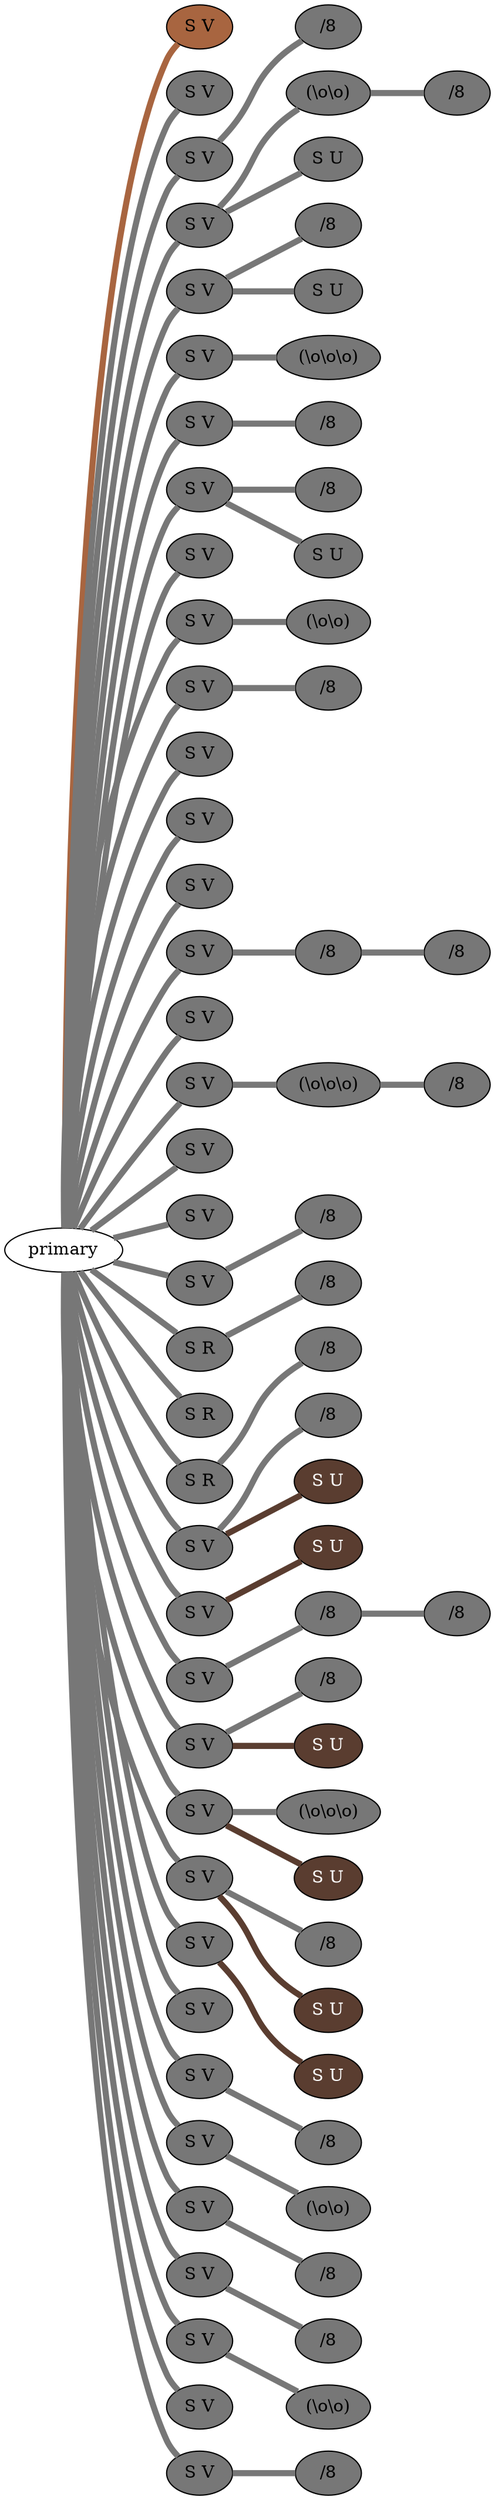 graph {
 graph [rankdir=LR]
"1" [qtype="pendant_node", pendant_colors="#A86540", pendant_ply="S", pendant_attach="V", pendant_length="27.0", label="S V", style=filled, fillcolor="#A86540", fontcolor="#000000"]
"primary" -- "1" [qtype="pendant_link",penwidth=5,color="#A86540"]
"2" [qtype="pendant_node", pendant_colors="#777777", pendant_ply="S", pendant_attach="V", pendant_length="32.0", label="S V", style=filled, fillcolor="#777777", fontcolor="#000000"]
"primary" -- "2" [qtype="pendant_link",penwidth=5,color="#777777"]
"3" [qtype="pendant_node", pendant_colors="#777777", pendant_ply="S", pendant_attach="V", pendant_length="27.0", label="S V", style=filled, fillcolor="#777777", fontcolor="#000000"]
"primary" -- "3" [qtype="pendant_link",penwidth=5,color="#777777"]
"3:0" [qtype="knot_node", knot_value="1", knot_type="E", knot_position="10.0", knot_spin="S", label="/8", style=filled, fillcolor="#777777" , fontcolor="#000000"]
"3" -- "3:0" [qtype="knot_link",penwidth=5,color="#777777"]
"4" [qtype="pendant_node", pendant_colors="#777777", pendant_ply="S", pendant_attach="V", pendant_length="30.0", label="S V", style=filled, fillcolor="#777777", fontcolor="#000000"]
"primary" -- "4" [qtype="pendant_link",penwidth=5,color="#777777"]
"4:0" [qtype="knot_node", knot_value="2", knot_type="L", knot_position="12.0", knot_spin="Z", label="(\\o\\o)", style=filled, fillcolor="#777777" , fontcolor="#000000"]
"4" -- "4:0" [qtype="knot_link",penwidth=5,color="#777777"]
"4:1" [qtype="knot_node", knot_value="1", knot_type="E", knot_position="19.5", knot_spin="S", label="/8", style=filled, fillcolor="#777777" , fontcolor="#000000"]
"4:0" -- "4:1" [qtype="knot_link",penwidth=5,color="#777777"]
"4s1" [qtype="pendant_node", pendant_colors="#777777", pendant_ply="S", pendant_attach="U", pendant_length="18.0", label="S U", style=filled, fillcolor="#777777", fontcolor="#000000"]
"4" -- "4s1" [qtype="pendant_link",penwidth=5,color="#777777"]
"5" [qtype="pendant_node", pendant_colors="#777777", pendant_ply="S", pendant_attach="V", pendant_length="30.5", label="S V", style=filled, fillcolor="#777777", fontcolor="#000000"]
"primary" -- "5" [qtype="pendant_link",penwidth=5,color="#777777"]
"5:0" [qtype="knot_node", knot_value="1", knot_type="E", knot_position="11.0", knot_spin="S", label="/8", style=filled, fillcolor="#777777" , fontcolor="#000000"]
"5" -- "5:0" [qtype="knot_link",penwidth=5,color="#777777"]
"5s1" [qtype="pendant_node", pendant_colors="#777777", pendant_ply="S", pendant_attach="U", pendant_length="15.5", label="S U", style=filled, fillcolor="#777777", fontcolor="#000000"]
"5" -- "5s1" [qtype="pendant_link",penwidth=5,color="#777777"]
"6" [qtype="pendant_node", pendant_colors="#777777", pendant_ply="S", pendant_attach="V", pendant_length="30.5", label="S V", style=filled, fillcolor="#777777", fontcolor="#000000"]
"primary" -- "6" [qtype="pendant_link",penwidth=5,color="#777777"]
"6:0" [qtype="knot_node", knot_value="3", knot_type="L", knot_position="10.0", knot_spin="Z", label="(\\o\\o\\o)", style=filled, fillcolor="#777777" , fontcolor="#000000"]
"6" -- "6:0" [qtype="knot_link",penwidth=5,color="#777777"]
"7" [qtype="pendant_node", pendant_colors="#777777", pendant_ply="S", pendant_attach="V", pendant_length="15.0", label="S V", style=filled, fillcolor="#777777", fontcolor="#000000"]
"primary" -- "7" [qtype="pendant_link",penwidth=5,color="#777777"]
"7:0" [qtype="knot_node", knot_value="1", knot_type="E", knot_position="10.0", knot_spin="S", label="/8", style=filled, fillcolor="#777777" , fontcolor="#000000"]
"7" -- "7:0" [qtype="knot_link",penwidth=5,color="#777777"]
"8" [qtype="pendant_node", pendant_colors="#777777", pendant_ply="S", pendant_attach="V", pendant_length="37.0", label="S V", style=filled, fillcolor="#777777", fontcolor="#000000"]
"primary" -- "8" [qtype="pendant_link",penwidth=5,color="#777777"]
"8:0" [qtype="knot_node", knot_value="1", knot_type="E", knot_position="10.0", knot_spin="S", label="/8", style=filled, fillcolor="#777777" , fontcolor="#000000"]
"8" -- "8:0" [qtype="knot_link",penwidth=5,color="#777777"]
"8s1" [qtype="pendant_node", pendant_colors="#777777", pendant_ply="S", pendant_attach="U", pendant_length="15.0", label="S U", style=filled, fillcolor="#777777", fontcolor="#000000"]
"8" -- "8s1" [qtype="pendant_link",penwidth=5,color="#777777"]
"9" [qtype="pendant_node", pendant_colors="#777777", pendant_ply="S", pendant_attach="V", pendant_length="36.5", label="S V", style=filled, fillcolor="#777777", fontcolor="#000000"]
"primary" -- "9" [qtype="pendant_link",penwidth=5,color="#777777"]
"10" [qtype="pendant_node", pendant_colors="#777777", pendant_ply="S", pendant_attach="V", pendant_length="37.0", label="S V", style=filled, fillcolor="#777777", fontcolor="#000000"]
"primary" -- "10" [qtype="pendant_link",penwidth=5,color="#777777"]
"10:0" [qtype="knot_node", knot_value="2", knot_type="L", knot_position="10.0", knot_spin="Z", label="(\\o\\o)", style=filled, fillcolor="#777777" , fontcolor="#000000"]
"10" -- "10:0" [qtype="knot_link",penwidth=5,color="#777777"]
"11" [qtype="pendant_node", pendant_colors="#777777", pendant_ply="S", pendant_attach="V", pendant_length="31.0", label="S V", style=filled, fillcolor="#777777", fontcolor="#000000"]
"primary" -- "11" [qtype="pendant_link",penwidth=5,color="#777777"]
"11:0" [qtype="knot_node", knot_value="1", knot_type="E", knot_position="8.5", knot_spin="S", label="/8", style=filled, fillcolor="#777777" , fontcolor="#000000"]
"11" -- "11:0" [qtype="knot_link",penwidth=5,color="#777777"]
"12" [qtype="pendant_node", pendant_colors="#777777", pendant_ply="S", pendant_attach="V", pendant_length="41.0", label="S V", style=filled, fillcolor="#777777", fontcolor="#000000"]
"primary" -- "12" [qtype="pendant_link",penwidth=5,color="#777777"]
"13" [qtype="pendant_node", pendant_colors="#777777", pendant_ply="S", pendant_attach="V", pendant_length="31.0", label="S V", style=filled, fillcolor="#777777", fontcolor="#000000"]
"primary" -- "13" [qtype="pendant_link",penwidth=5,color="#777777"]
"14" [qtype="pendant_node", pendant_colors="#777777", pendant_ply="S", pendant_attach="V", pendant_length="29.0", label="S V", style=filled, fillcolor="#777777", fontcolor="#000000"]
"primary" -- "14" [qtype="pendant_link",penwidth=5,color="#777777"]
"15" [qtype="pendant_node", pendant_colors="#777777", pendant_ply="S", pendant_attach="V", pendant_length="31.0", label="S V", style=filled, fillcolor="#777777", fontcolor="#000000"]
"primary" -- "15" [qtype="pendant_link",penwidth=5,color="#777777"]
"15:0" [qtype="knot_node", knot_value="1", knot_type="E", knot_position="9.0", knot_spin="S", label="/8", style=filled, fillcolor="#777777" , fontcolor="#000000"]
"15" -- "15:0" [qtype="knot_link",penwidth=5,color="#777777"]
"15:1" [qtype="knot_node", knot_value="1", knot_type="E", knot_position="18.0", knot_spin="S", label="/8", style=filled, fillcolor="#777777" , fontcolor="#000000"]
"15:0" -- "15:1" [qtype="knot_link",penwidth=5,color="#777777"]
"16" [qtype="pendant_node", pendant_colors="#777777", pendant_ply="S", pendant_attach="V", pendant_length="38.5", label="S V", style=filled, fillcolor="#777777", fontcolor="#000000"]
"primary" -- "16" [qtype="pendant_link",penwidth=5,color="#777777"]
"17" [qtype="pendant_node", pendant_colors="#777777", pendant_ply="S", pendant_attach="V", pendant_length="24.5", label="S V", style=filled, fillcolor="#777777", fontcolor="#000000"]
"primary" -- "17" [qtype="pendant_link",penwidth=5,color="#777777"]
"17:0" [qtype="knot_node", knot_value="3", knot_type="L", knot_position="10.0", knot_spin="Z", label="(\\o\\o\\o)", style=filled, fillcolor="#777777" , fontcolor="#000000"]
"17" -- "17:0" [qtype="knot_link",penwidth=5,color="#777777"]
"17:1" [qtype="knot_node", knot_value="1", knot_type="E", knot_position="19.5", knot_spin="S", label="/8", style=filled, fillcolor="#777777" , fontcolor="#000000"]
"17:0" -- "17:1" [qtype="knot_link",penwidth=5,color="#777777"]
"18" [qtype="pendant_node", pendant_colors="#777777", pendant_ply="S", pendant_attach="V", pendant_length="36.0", label="S V", style=filled, fillcolor="#777777", fontcolor="#000000"]
"primary" -- "18" [qtype="pendant_link",penwidth=5,color="#777777"]
"19" [qtype="pendant_node", pendant_colors="#777777", pendant_ply="S", pendant_attach="V", pendant_length="21.0", label="S V", style=filled, fillcolor="#777777", fontcolor="#000000"]
"primary" -- "19" [qtype="pendant_link",penwidth=5,color="#777777"]
"20" [qtype="pendant_node", pendant_colors="#777777", pendant_ply="S", pendant_attach="V", pendant_length="37.0", label="S V", style=filled, fillcolor="#777777", fontcolor="#000000"]
"primary" -- "20" [qtype="pendant_link",penwidth=5,color="#777777"]
"20:0" [qtype="knot_node", knot_value="1", knot_type="E", knot_position="10.5", knot_spin="S", label="/8", style=filled, fillcolor="#777777" , fontcolor="#000000"]
"20" -- "20:0" [qtype="knot_link",penwidth=5,color="#777777"]
"21" [qtype="pendant_node", pendant_colors="#777777", pendant_ply="S", pendant_attach="R", pendant_length="30.5", label="S R", style=filled, fillcolor="#777777", fontcolor="#000000"]
"primary" -- "21" [qtype="pendant_link",penwidth=5,color="#777777"]
"21:0" [qtype="knot_node", knot_value="1", knot_type="E", knot_position="10.5", knot_spin="S", label="/8", style=filled, fillcolor="#777777" , fontcolor="#000000"]
"21" -- "21:0" [qtype="knot_link",penwidth=5,color="#777777"]
"22" [qtype="pendant_node", pendant_colors="#777777", pendant_ply="S", pendant_attach="R", pendant_length="31.5", label="S R", style=filled, fillcolor="#777777", fontcolor="#000000"]
"primary" -- "22" [qtype="pendant_link",penwidth=5,color="#777777"]
"23" [qtype="pendant_node", pendant_colors="#777777", pendant_ply="S", pendant_attach="R", pendant_length="31.5", label="S R", style=filled, fillcolor="#777777", fontcolor="#000000"]
"primary" -- "23" [qtype="pendant_link",penwidth=5,color="#777777"]
"23:0" [qtype="knot_node", knot_value="1", knot_type="E", knot_position="10.5", knot_spin="S", label="/8", style=filled, fillcolor="#777777" , fontcolor="#000000"]
"23" -- "23:0" [qtype="knot_link",penwidth=5,color="#777777"]
"24" [qtype="pendant_node", pendant_colors="#777777", pendant_ply="S", pendant_attach="V", pendant_length="34.5", label="S V", style=filled, fillcolor="#777777", fontcolor="#000000"]
"primary" -- "24" [qtype="pendant_link",penwidth=5,color="#777777"]
"24:0" [qtype="knot_node", knot_value="1", knot_type="E", knot_position="19.5", knot_spin="S", label="/8", style=filled, fillcolor="#777777" , fontcolor="#000000"]
"24" -- "24:0" [qtype="knot_link",penwidth=5,color="#777777"]
"24s1" [qtype="pendant_node", pendant_colors="#5A3D30", pendant_ply="S", pendant_attach="U", pendant_length="9.0", label="S U", style=filled, fillcolor="#5A3D30", fontcolor="#ffffff"]
"24" -- "24s1" [qtype="pendant_link",penwidth=5,color="#5A3D30"]
"25" [qtype="pendant_node", pendant_colors="#777777", pendant_ply="S", pendant_attach="V", pendant_length="42.0", label="S V", style=filled, fillcolor="#777777", fontcolor="#000000"]
"primary" -- "25" [qtype="pendant_link",penwidth=5,color="#777777"]
"25s1" [qtype="pendant_node", pendant_colors="#5A3D30", pendant_ply="S", pendant_attach="U", pendant_length="21.0", label="S U", style=filled, fillcolor="#5A3D30", fontcolor="#ffffff"]
"25" -- "25s1" [qtype="pendant_link",penwidth=5,color="#5A3D30"]
"26" [qtype="pendant_node", pendant_colors="#777777", pendant_ply="S", pendant_attach="V", pendant_length="36.0", label="S V", style=filled, fillcolor="#777777", fontcolor="#000000"]
"primary" -- "26" [qtype="pendant_link",penwidth=5,color="#777777"]
"26:0" [qtype="knot_node", knot_value="1", knot_type="E", knot_position="10.0", knot_spin="S", label="/8", style=filled, fillcolor="#777777" , fontcolor="#000000"]
"26" -- "26:0" [qtype="knot_link",penwidth=5,color="#777777"]
"26:1" [qtype="knot_node", knot_value="1", knot_type="E", knot_position="18.0", knot_spin="S", label="/8", style=filled, fillcolor="#777777" , fontcolor="#000000"]
"26:0" -- "26:1" [qtype="knot_link",penwidth=5,color="#777777"]
"27" [qtype="pendant_node", pendant_colors="#777777", pendant_ply="S", pendant_attach="V", pendant_length="37.0", label="S V", style=filled, fillcolor="#777777", fontcolor="#000000"]
"primary" -- "27" [qtype="pendant_link",penwidth=5,color="#777777"]
"27:0" [qtype="knot_node", knot_value="1", knot_type="E", knot_position="11.5", knot_spin="S", label="/8", style=filled, fillcolor="#777777" , fontcolor="#000000"]
"27" -- "27:0" [qtype="knot_link",penwidth=5,color="#777777"]
"27s1" [qtype="pendant_node", pendant_colors="#5A3D30", pendant_ply="S", pendant_attach="U", pendant_length="20.0", label="S U", style=filled, fillcolor="#5A3D30", fontcolor="#ffffff"]
"27" -- "27s1" [qtype="pendant_link",penwidth=5,color="#5A3D30"]
"28" [qtype="pendant_node", pendant_colors="#777777", pendant_ply="S", pendant_attach="V", pendant_length="37.0", label="S V", style=filled, fillcolor="#777777", fontcolor="#000000"]
"primary" -- "28" [qtype="pendant_link",penwidth=5,color="#777777"]
"28:0" [qtype="knot_node", knot_value="3", knot_type="L", knot_position="11.0", knot_spin="Z", label="(\\o\\o\\o)", style=filled, fillcolor="#777777" , fontcolor="#000000"]
"28" -- "28:0" [qtype="knot_link",penwidth=5,color="#777777"]
"28s1" [qtype="pendant_node", pendant_colors="#5A3D30", pendant_ply="S", pendant_attach="U", pendant_length="18.0", label="S U", style=filled, fillcolor="#5A3D30", fontcolor="#ffffff"]
"28" -- "28s1" [qtype="pendant_link",penwidth=5,color="#5A3D30"]
"29" [qtype="pendant_node", pendant_colors="#777777", pendant_ply="S", pendant_attach="V", pendant_length="33.5", label="S V", style=filled, fillcolor="#777777", fontcolor="#000000"]
"primary" -- "29" [qtype="pendant_link",penwidth=5,color="#777777"]
"29:0" [qtype="knot_node", knot_value="1", knot_type="E", knot_position="19.5", knot_spin="S", label="/8", style=filled, fillcolor="#777777" , fontcolor="#000000"]
"29" -- "29:0" [qtype="knot_link",penwidth=5,color="#777777"]
"29s1" [qtype="pendant_node", pendant_colors="#5A3D30", pendant_ply="S", pendant_attach="U", pendant_length="20.0", label="S U", style=filled, fillcolor="#5A3D30", fontcolor="#ffffff"]
"29" -- "29s1" [qtype="pendant_link",penwidth=5,color="#5A3D30"]
"30" [qtype="pendant_node", pendant_colors="#777777", pendant_ply="S", pendant_attach="V", pendant_length="37.0", label="S V", style=filled, fillcolor="#777777", fontcolor="#000000"]
"primary" -- "30" [qtype="pendant_link",penwidth=5,color="#777777"]
"30s1" [qtype="pendant_node", pendant_colors="#5A3D30", pendant_ply="S", pendant_attach="U", pendant_length="22.0", label="S U", style=filled, fillcolor="#5A3D30", fontcolor="#ffffff"]
"30" -- "30s1" [qtype="pendant_link",penwidth=5,color="#5A3D30"]
"31" [qtype="pendant_node", pendant_colors="#777777", pendant_ply="S", pendant_attach="V", pendant_length="38.0", label="S V", style=filled, fillcolor="#777777", fontcolor="#000000"]
"primary" -- "31" [qtype="pendant_link",penwidth=5,color="#777777"]
"32" [qtype="pendant_node", pendant_colors="#777777", pendant_ply="S", pendant_attach="V", pendant_length="38.5", label="S V", style=filled, fillcolor="#777777", fontcolor="#000000"]
"primary" -- "32" [qtype="pendant_link",penwidth=5,color="#777777"]
"32:0" [qtype="knot_node", knot_value="1", knot_type="E", knot_position="12.0", knot_spin="S", label="/8", style=filled, fillcolor="#777777" , fontcolor="#000000"]
"32" -- "32:0" [qtype="knot_link",penwidth=5,color="#777777"]
"33" [qtype="pendant_node", pendant_colors="#777777", pendant_ply="S", pendant_attach="V", pendant_length="32.0", label="S V", style=filled, fillcolor="#777777", fontcolor="#000000"]
"primary" -- "33" [qtype="pendant_link",penwidth=5,color="#777777"]
"33:0" [qtype="knot_node", knot_value="2", knot_type="L", knot_position="10.5", knot_spin="Z", label="(\\o\\o)", style=filled, fillcolor="#777777" , fontcolor="#000000"]
"33" -- "33:0" [qtype="knot_link",penwidth=5,color="#777777"]
"34" [qtype="pendant_node", pendant_colors="#777777", pendant_ply="S", pendant_attach="V", pendant_length="35.0", label="S V", style=filled, fillcolor="#777777", fontcolor="#000000"]
"primary" -- "34" [qtype="pendant_link",penwidth=5,color="#777777"]
"34:0" [qtype="knot_node", knot_value="1", knot_type="E", knot_position="23.0", knot_spin="S", label="/8", style=filled, fillcolor="#777777" , fontcolor="#000000"]
"34" -- "34:0" [qtype="knot_link",penwidth=5,color="#777777"]
"35" [qtype="pendant_node", pendant_colors="#777777", pendant_ply="S", pendant_attach="V", pendant_length="33.5", label="S V", style=filled, fillcolor="#777777", fontcolor="#000000"]
"primary" -- "35" [qtype="pendant_link",penwidth=5,color="#777777"]
"35:0" [qtype="knot_node", knot_value="1", knot_type="E", knot_position="23.0", knot_spin="S", label="/8", style=filled, fillcolor="#777777" , fontcolor="#000000"]
"35" -- "35:0" [qtype="knot_link",penwidth=5,color="#777777"]
"36" [qtype="pendant_node", pendant_colors="#777777", pendant_ply="S", pendant_attach="V", pendant_length="31.0", label="S V", style=filled, fillcolor="#777777", fontcolor="#000000"]
"primary" -- "36" [qtype="pendant_link",penwidth=5,color="#777777"]
"36:0" [qtype="knot_node", knot_value="2", knot_type="L", knot_position="22.5", knot_spin="Z", label="(\\o\\o)", style=filled, fillcolor="#777777" , fontcolor="#000000"]
"36" -- "36:0" [qtype="knot_link",penwidth=5,color="#777777"]
"37" [qtype="pendant_node", pendant_colors="#777777", pendant_ply="S", pendant_attach="V", pendant_length="38.5", label="S V", style=filled, fillcolor="#777777", fontcolor="#000000"]
"primary" -- "37" [qtype="pendant_link",penwidth=5,color="#777777"]
"38" [qtype="pendant_node", pendant_colors="#777777", pendant_ply="S", pendant_attach="V", pendant_length="35.0", label="S V", style=filled, fillcolor="#777777", fontcolor="#000000"]
"primary" -- "38" [qtype="pendant_link",penwidth=5,color="#777777"]
"38:0" [qtype="knot_node", knot_value="1", knot_type="E", knot_position="21.5", knot_spin="S", label="/8", style=filled, fillcolor="#777777" , fontcolor="#000000"]
"38" -- "38:0" [qtype="knot_link",penwidth=5,color="#777777"]
}
